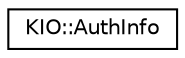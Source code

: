 digraph "Graphical Class Hierarchy"
{
  edge [fontname="Helvetica",fontsize="10",labelfontname="Helvetica",labelfontsize="10"];
  node [fontname="Helvetica",fontsize="10",shape=record];
  rankdir="LR";
  Node0 [label="KIO::AuthInfo",height=0.2,width=0.4,color="black", fillcolor="white", style="filled",URL="$classKIO_1_1AuthInfo.html",tooltip="This class is intended to make it easier to prompt for, cache and retrieve authorization information..."];
}
